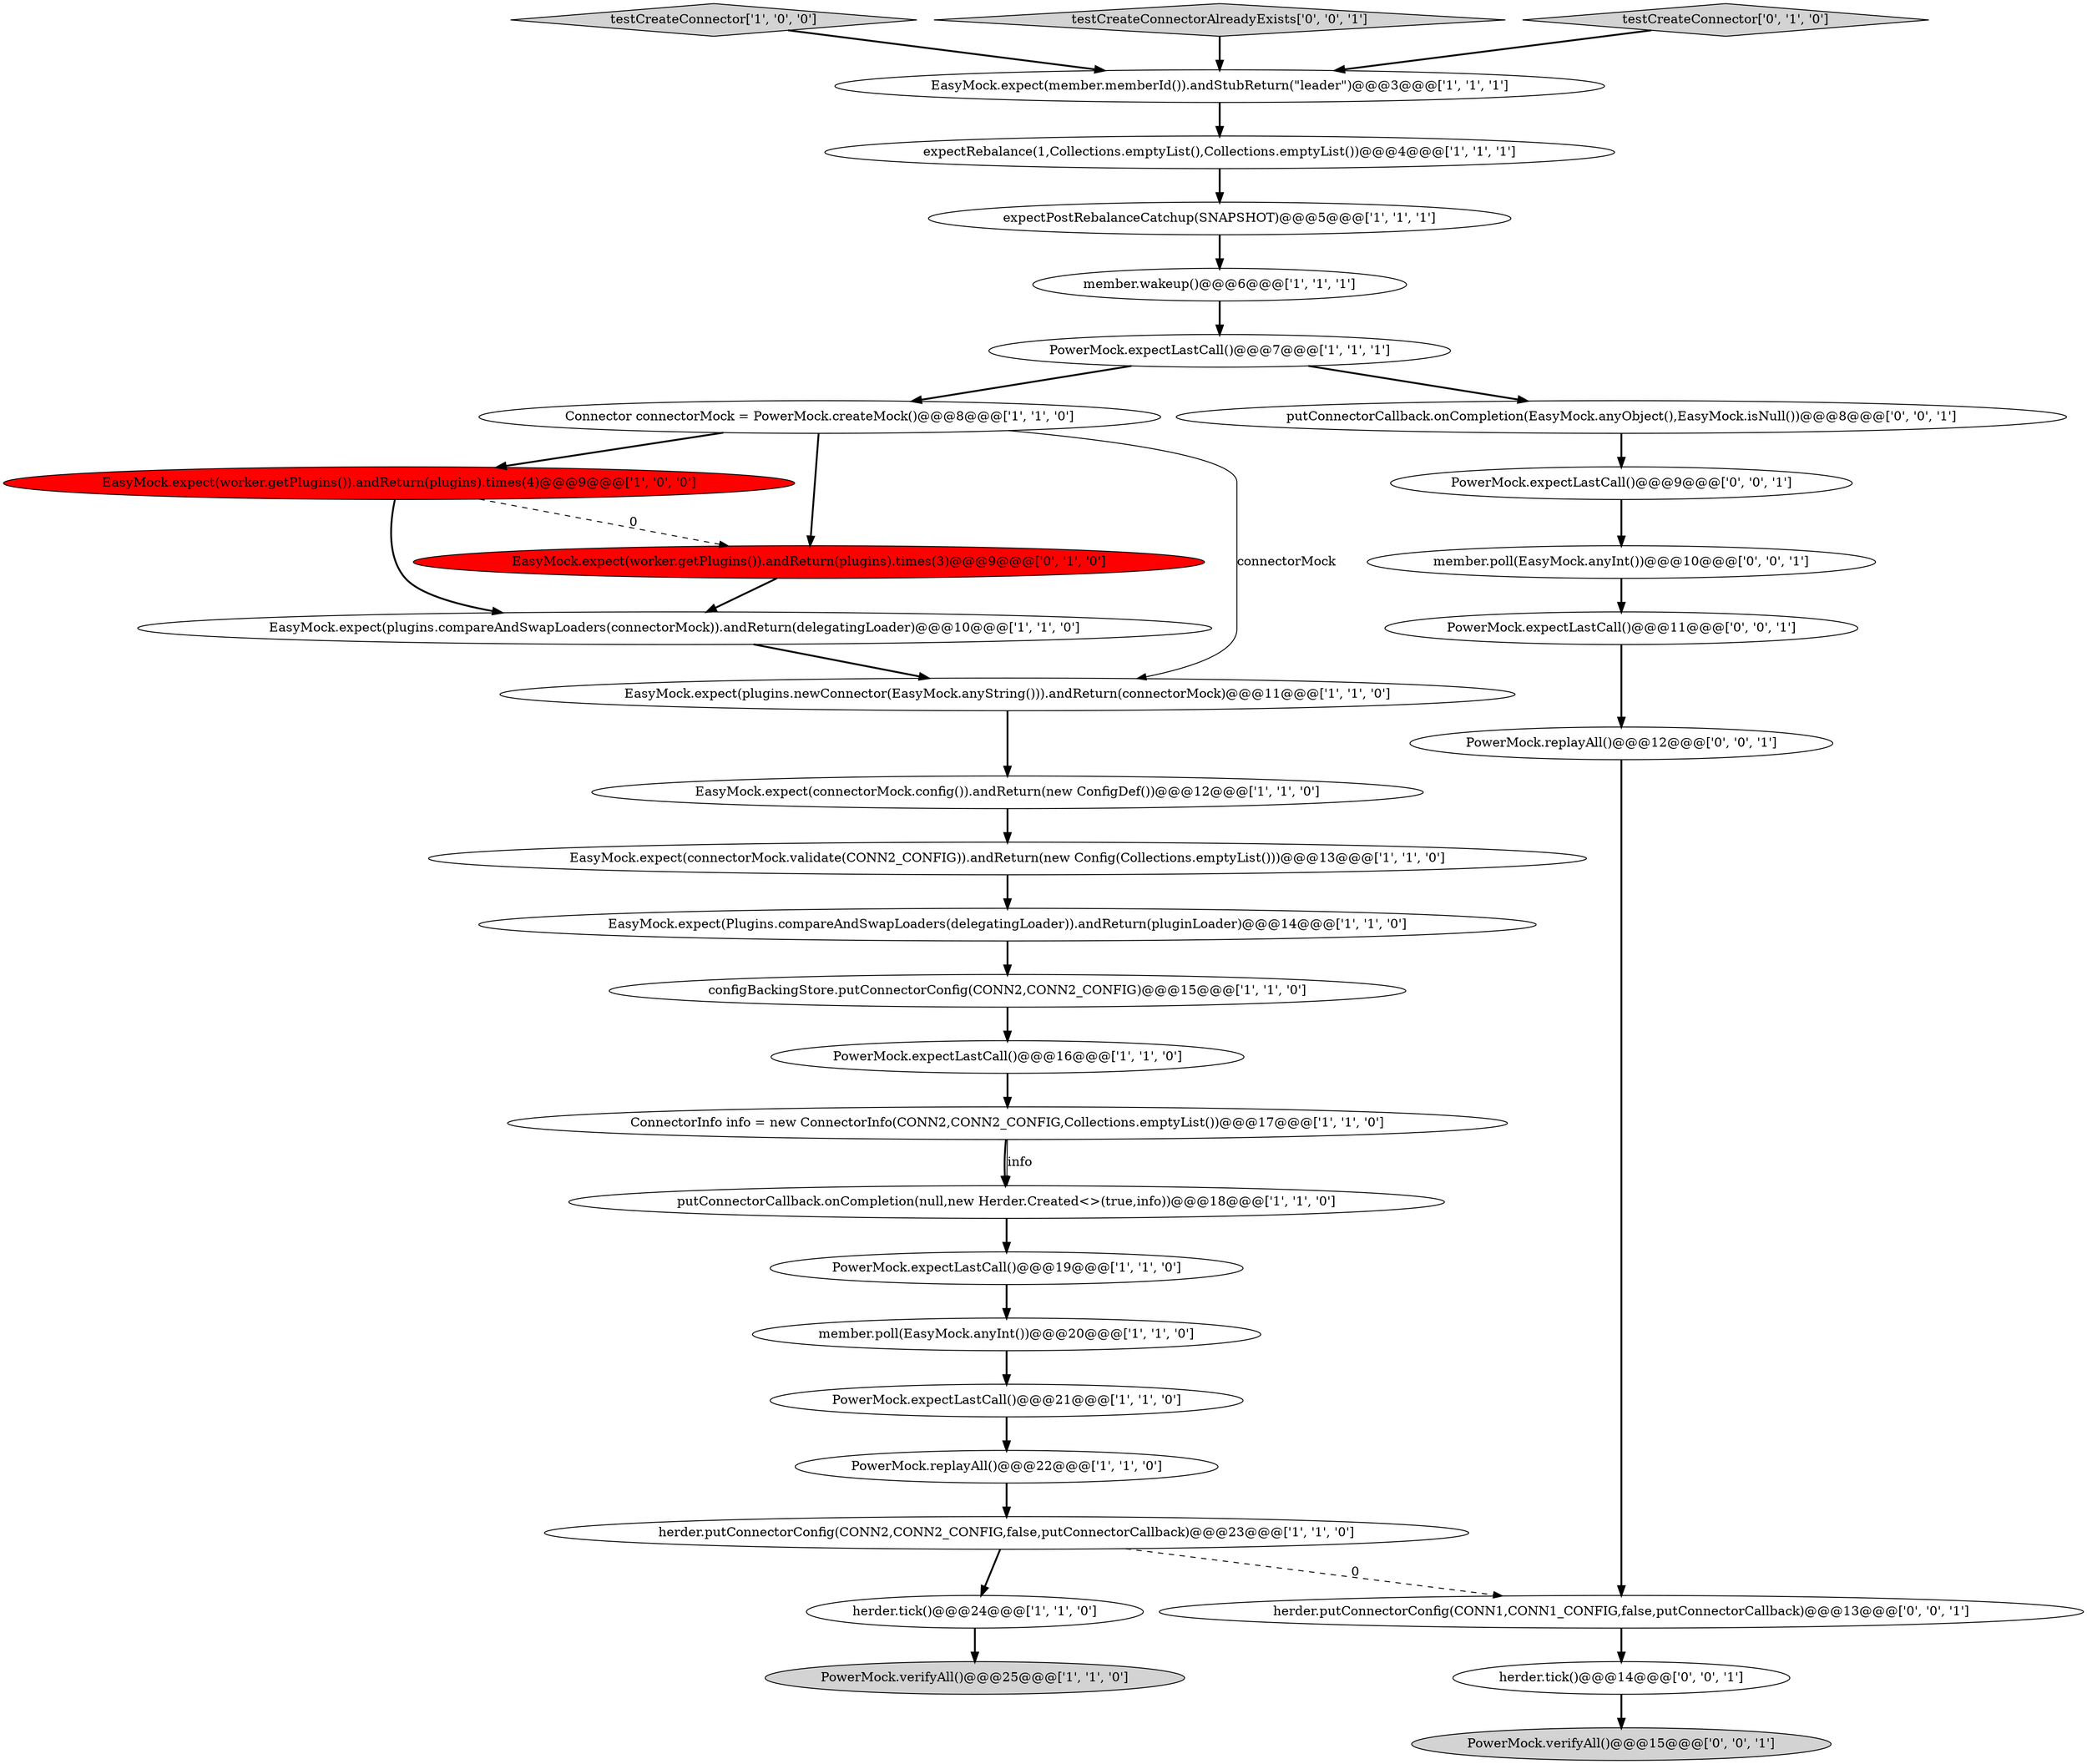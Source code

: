 digraph {
2 [style = filled, label = "putConnectorCallback.onCompletion(null,new Herder.Created<>(true,info))@@@18@@@['1', '1', '0']", fillcolor = white, shape = ellipse image = "AAA0AAABBB1BBB"];
5 [style = filled, label = "Connector connectorMock = PowerMock.createMock()@@@8@@@['1', '1', '0']", fillcolor = white, shape = ellipse image = "AAA0AAABBB1BBB"];
6 [style = filled, label = "PowerMock.expectLastCall()@@@21@@@['1', '1', '0']", fillcolor = white, shape = ellipse image = "AAA0AAABBB1BBB"];
10 [style = filled, label = "member.poll(EasyMock.anyInt())@@@20@@@['1', '1', '0']", fillcolor = white, shape = ellipse image = "AAA0AAABBB1BBB"];
17 [style = filled, label = "member.wakeup()@@@6@@@['1', '1', '1']", fillcolor = white, shape = ellipse image = "AAA0AAABBB1BBB"];
26 [style = filled, label = "PowerMock.verifyAll()@@@15@@@['0', '0', '1']", fillcolor = lightgray, shape = ellipse image = "AAA0AAABBB3BBB"];
1 [style = filled, label = "EasyMock.expect(connectorMock.config()).andReturn(new ConfigDef())@@@12@@@['1', '1', '0']", fillcolor = white, shape = ellipse image = "AAA0AAABBB1BBB"];
24 [style = filled, label = "EasyMock.expect(worker.getPlugins()).andReturn(plugins).times(3)@@@9@@@['0', '1', '0']", fillcolor = red, shape = ellipse image = "AAA1AAABBB2BBB"];
28 [style = filled, label = "PowerMock.expectLastCall()@@@9@@@['0', '0', '1']", fillcolor = white, shape = ellipse image = "AAA0AAABBB3BBB"];
30 [style = filled, label = "putConnectorCallback.onCompletion(EasyMock.anyObject(),EasyMock.isNull())@@@8@@@['0', '0', '1']", fillcolor = white, shape = ellipse image = "AAA0AAABBB3BBB"];
34 [style = filled, label = "herder.tick()@@@14@@@['0', '0', '1']", fillcolor = white, shape = ellipse image = "AAA0AAABBB3BBB"];
18 [style = filled, label = "herder.tick()@@@24@@@['1', '1', '0']", fillcolor = white, shape = ellipse image = "AAA0AAABBB1BBB"];
22 [style = filled, label = "EasyMock.expect(member.memberId()).andStubReturn(\"leader\")@@@3@@@['1', '1', '1']", fillcolor = white, shape = ellipse image = "AAA0AAABBB1BBB"];
21 [style = filled, label = "EasyMock.expect(Plugins.compareAndSwapLoaders(delegatingLoader)).andReturn(pluginLoader)@@@14@@@['1', '1', '0']", fillcolor = white, shape = ellipse image = "AAA0AAABBB1BBB"];
20 [style = filled, label = "herder.putConnectorConfig(CONN2,CONN2_CONFIG,false,putConnectorCallback)@@@23@@@['1', '1', '0']", fillcolor = white, shape = ellipse image = "AAA0AAABBB1BBB"];
15 [style = filled, label = "PowerMock.expectLastCall()@@@19@@@['1', '1', '0']", fillcolor = white, shape = ellipse image = "AAA0AAABBB1BBB"];
19 [style = filled, label = "configBackingStore.putConnectorConfig(CONN2,CONN2_CONFIG)@@@15@@@['1', '1', '0']", fillcolor = white, shape = ellipse image = "AAA0AAABBB1BBB"];
11 [style = filled, label = "EasyMock.expect(plugins.newConnector(EasyMock.anyString())).andReturn(connectorMock)@@@11@@@['1', '1', '0']", fillcolor = white, shape = ellipse image = "AAA0AAABBB1BBB"];
31 [style = filled, label = "PowerMock.replayAll()@@@12@@@['0', '0', '1']", fillcolor = white, shape = ellipse image = "AAA0AAABBB3BBB"];
3 [style = filled, label = "expectRebalance(1,Collections.emptyList(),Collections.emptyList())@@@4@@@['1', '1', '1']", fillcolor = white, shape = ellipse image = "AAA0AAABBB1BBB"];
4 [style = filled, label = "expectPostRebalanceCatchup(SNAPSHOT)@@@5@@@['1', '1', '1']", fillcolor = white, shape = ellipse image = "AAA0AAABBB1BBB"];
14 [style = filled, label = "EasyMock.expect(worker.getPlugins()).andReturn(plugins).times(4)@@@9@@@['1', '0', '0']", fillcolor = red, shape = ellipse image = "AAA1AAABBB1BBB"];
13 [style = filled, label = "testCreateConnector['1', '0', '0']", fillcolor = lightgray, shape = diamond image = "AAA0AAABBB1BBB"];
12 [style = filled, label = "ConnectorInfo info = new ConnectorInfo(CONN2,CONN2_CONFIG,Collections.emptyList())@@@17@@@['1', '1', '0']", fillcolor = white, shape = ellipse image = "AAA0AAABBB1BBB"];
16 [style = filled, label = "EasyMock.expect(plugins.compareAndSwapLoaders(connectorMock)).andReturn(delegatingLoader)@@@10@@@['1', '1', '0']", fillcolor = white, shape = ellipse image = "AAA0AAABBB1BBB"];
29 [style = filled, label = "PowerMock.expectLastCall()@@@11@@@['0', '0', '1']", fillcolor = white, shape = ellipse image = "AAA0AAABBB3BBB"];
0 [style = filled, label = "PowerMock.replayAll()@@@22@@@['1', '1', '0']", fillcolor = white, shape = ellipse image = "AAA0AAABBB1BBB"];
7 [style = filled, label = "EasyMock.expect(connectorMock.validate(CONN2_CONFIG)).andReturn(new Config(Collections.emptyList()))@@@13@@@['1', '1', '0']", fillcolor = white, shape = ellipse image = "AAA0AAABBB1BBB"];
8 [style = filled, label = "PowerMock.expectLastCall()@@@16@@@['1', '1', '0']", fillcolor = white, shape = ellipse image = "AAA0AAABBB1BBB"];
33 [style = filled, label = "member.poll(EasyMock.anyInt())@@@10@@@['0', '0', '1']", fillcolor = white, shape = ellipse image = "AAA0AAABBB3BBB"];
27 [style = filled, label = "testCreateConnectorAlreadyExists['0', '0', '1']", fillcolor = lightgray, shape = diamond image = "AAA0AAABBB3BBB"];
23 [style = filled, label = "PowerMock.verifyAll()@@@25@@@['1', '1', '0']", fillcolor = lightgray, shape = ellipse image = "AAA0AAABBB1BBB"];
25 [style = filled, label = "testCreateConnector['0', '1', '0']", fillcolor = lightgray, shape = diamond image = "AAA0AAABBB2BBB"];
32 [style = filled, label = "herder.putConnectorConfig(CONN1,CONN1_CONFIG,false,putConnectorCallback)@@@13@@@['0', '0', '1']", fillcolor = white, shape = ellipse image = "AAA0AAABBB3BBB"];
9 [style = filled, label = "PowerMock.expectLastCall()@@@7@@@['1', '1', '1']", fillcolor = white, shape = ellipse image = "AAA0AAABBB1BBB"];
14->16 [style = bold, label=""];
14->24 [style = dashed, label="0"];
15->10 [style = bold, label=""];
16->11 [style = bold, label=""];
4->17 [style = bold, label=""];
18->23 [style = bold, label=""];
21->19 [style = bold, label=""];
25->22 [style = bold, label=""];
11->1 [style = bold, label=""];
31->32 [style = bold, label=""];
17->9 [style = bold, label=""];
29->31 [style = bold, label=""];
5->11 [style = solid, label="connectorMock"];
9->30 [style = bold, label=""];
6->0 [style = bold, label=""];
32->34 [style = bold, label=""];
5->14 [style = bold, label=""];
27->22 [style = bold, label=""];
3->4 [style = bold, label=""];
1->7 [style = bold, label=""];
10->6 [style = bold, label=""];
19->8 [style = bold, label=""];
33->29 [style = bold, label=""];
22->3 [style = bold, label=""];
20->18 [style = bold, label=""];
24->16 [style = bold, label=""];
12->2 [style = bold, label=""];
30->28 [style = bold, label=""];
28->33 [style = bold, label=""];
34->26 [style = bold, label=""];
12->2 [style = solid, label="info"];
5->24 [style = bold, label=""];
2->15 [style = bold, label=""];
9->5 [style = bold, label=""];
7->21 [style = bold, label=""];
0->20 [style = bold, label=""];
20->32 [style = dashed, label="0"];
13->22 [style = bold, label=""];
8->12 [style = bold, label=""];
}
